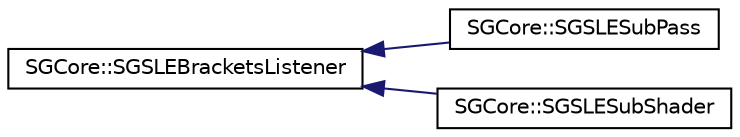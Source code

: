 digraph "Graphical Class Hierarchy"
{
 // LATEX_PDF_SIZE
  edge [fontname="Helvetica",fontsize="10",labelfontname="Helvetica",labelfontsize="10"];
  node [fontname="Helvetica",fontsize="10",shape=record];
  rankdir="LR";
  Node0 [label="SGCore::SGSLEBracketsListener",height=0.2,width=0.4,color="black", fillcolor="white", style="filled",URL="$structSGCore_1_1SGSLEBracketsListener.html",tooltip=" "];
  Node0 -> Node1 [dir="back",color="midnightblue",fontsize="10",style="solid",fontname="Helvetica"];
  Node1 [label="SGCore::SGSLESubPass",height=0.2,width=0.4,color="black", fillcolor="white", style="filled",URL="$structSGCore_1_1SGSLESubPass.html",tooltip=" "];
  Node0 -> Node2 [dir="back",color="midnightblue",fontsize="10",style="solid",fontname="Helvetica"];
  Node2 [label="SGCore::SGSLESubShader",height=0.2,width=0.4,color="black", fillcolor="white", style="filled",URL="$structSGCore_1_1SGSLESubShader.html",tooltip=" "];
}
